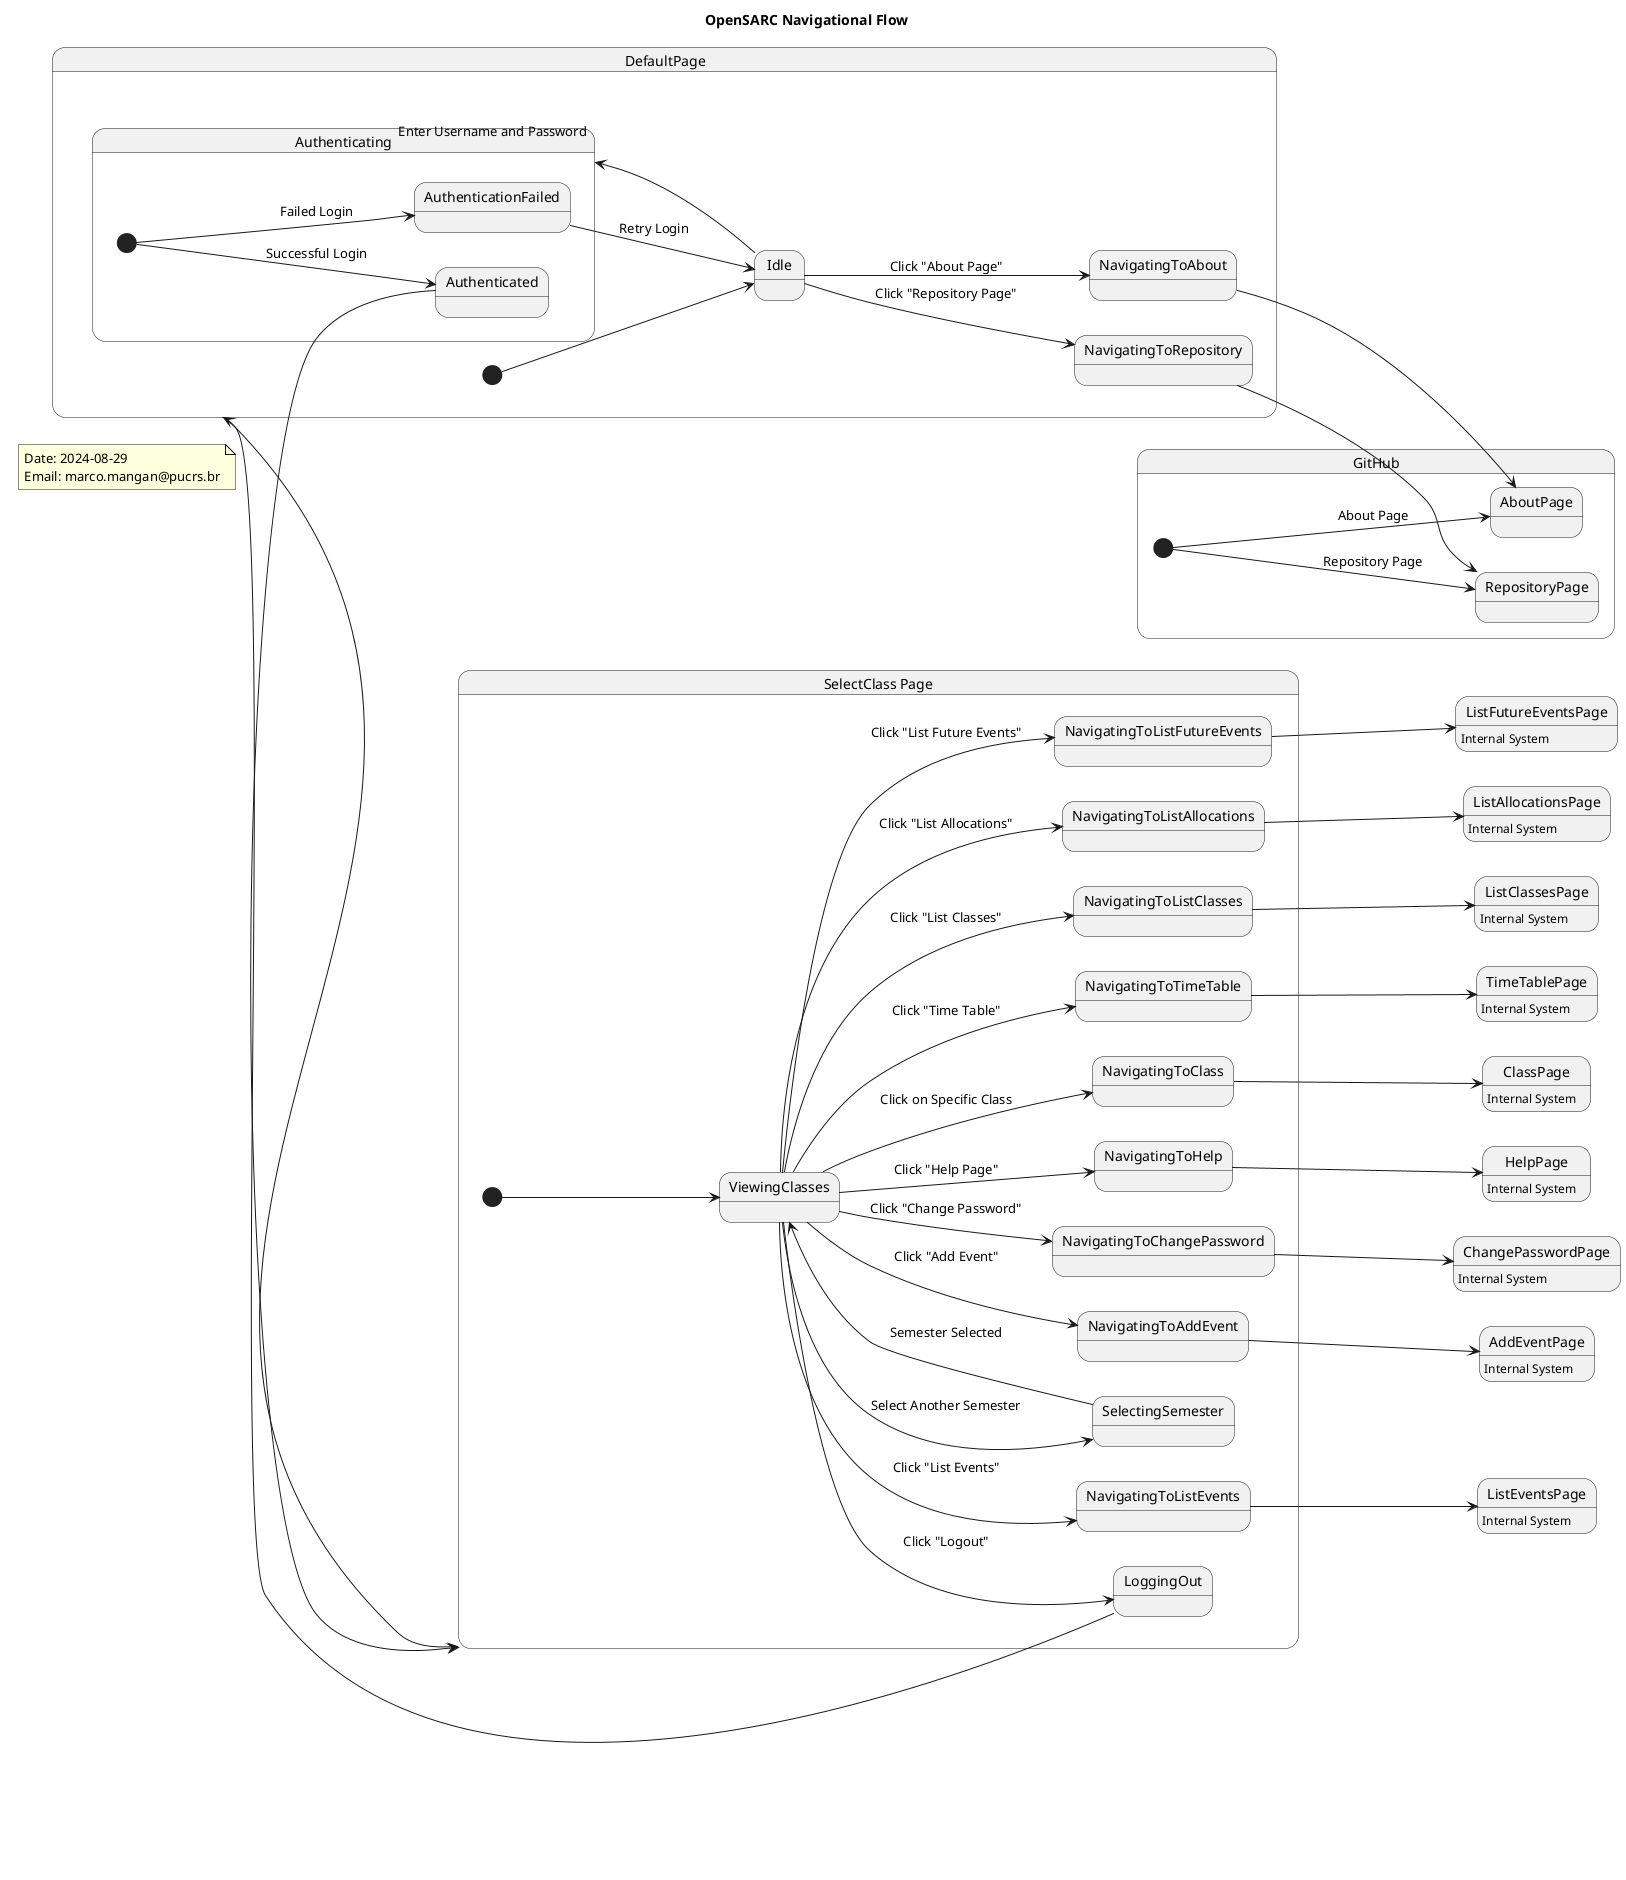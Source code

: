 @startuml
title OpenSARC Navigational Flow

note as N1
Date: 2024-08-29
Email: marco.mangan@pucrs.br
end note

left to right direction

DefaultPage -down-> SelectClassPage

state DefaultPage {
  [*] --> Idle

  Idle --> NavigatingToAbout : Click "About Page"
  Idle --> NavigatingToRepository : Click "Repository Page"
  Idle --> Authenticating : Enter Username and Password
}

state "Authenticating" as Authenticating {
  [*] --> Authenticated : Successful Login
  [*] --> AuthenticationFailed : Failed Login
}

Authenticated --> SelectClassPage
AuthenticationFailed --> Idle : Retry Login

state "SelectClass Page" as SelectClassPage {
  [*] --> ViewingClasses

  ViewingClasses --> LoggingOut : Click "Logout"
  ViewingClasses --> SelectingSemester : Select Another Semester
  ViewingClasses --> NavigatingToClass : Click on Specific Class
  ViewingClasses --> NavigatingToHelp : Click "Help Page"
  ViewingClasses --> NavigatingToChangePassword : Click "Change Password"
  ViewingClasses --> NavigatingToAddEvent : Click "Add Event"
  ViewingClasses --> NavigatingToListEvents : Click "List Events"
  ViewingClasses --> NavigatingToListFutureEvents : Click "List Future Events"
  ViewingClasses --> NavigatingToListAllocations : Click "List Allocations"
  ViewingClasses --> NavigatingToListClasses : Click "List Classes"
  ViewingClasses --> NavigatingToTimeTable : Click "Time Table"
}

LoggingOut --> DefaultPage
NavigatingToClass --> ClassPage
NavigatingToHelp --> HelpPage
NavigatingToChangePassword --> ChangePasswordPage
NavigatingToAddEvent --> AddEventPage
NavigatingToListEvents --> ListEventsPage
NavigatingToListFutureEvents --> ListFutureEventsPage
NavigatingToListAllocations --> ListAllocationsPage
NavigatingToListClasses --> ListClassesPage
NavigatingToTimeTable --> TimeTablePage
SelectingSemester --> ViewingClasses : Semester Selected

state "GitHub" as GitHub {
  [*] --> AboutPage : About Page
  [*] --> RepositoryPage : Repository Page
}

NavigatingToAbout --> AboutPage
NavigatingToRepository --> RepositoryPage

ClassPage : Internal System
HelpPage : Internal System
ChangePasswordPage : Internal System
AddEventPage : Internal System
ListEventsPage : Internal System
ListFutureEventsPage : Internal System
ListAllocationsPage : Internal System
ListClassesPage : Internal System
TimeTablePage : Internal System

@enduml
